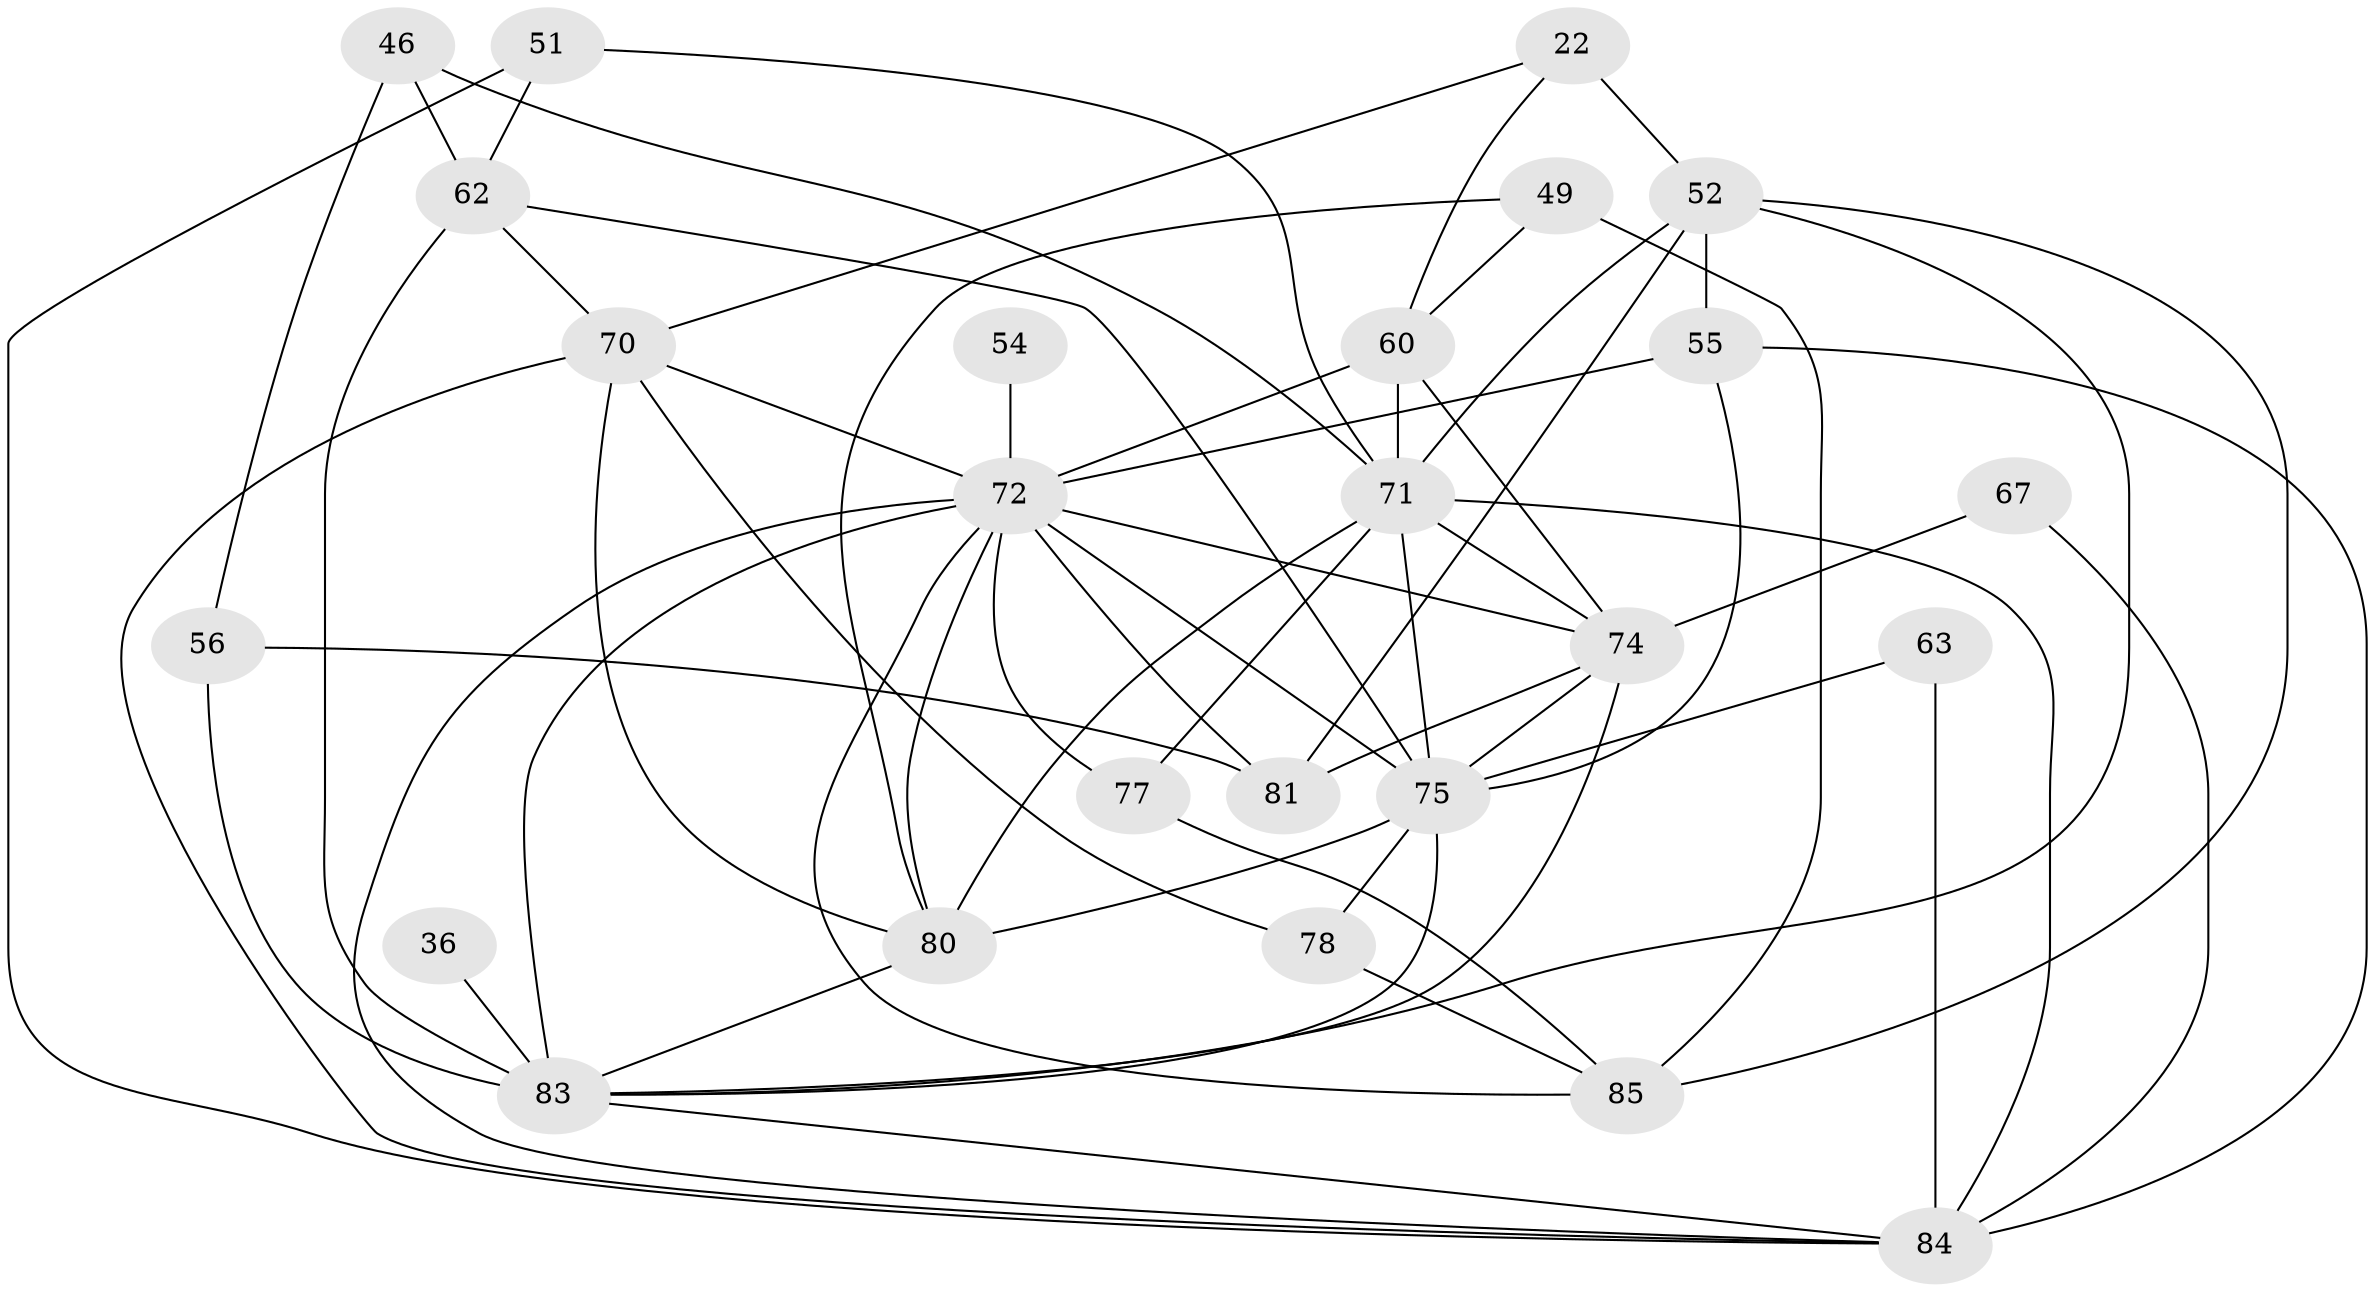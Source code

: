 // original degree distribution, {4: 1.0}
// Generated by graph-tools (version 1.1) at 2025/02/03/04/25 22:02:35]
// undirected, 25 vertices, 61 edges
graph export_dot {
graph [start="1"]
  node [color=gray90,style=filled];
  22;
  36;
  46;
  49;
  51 [super="+44"];
  52 [super="+4+32"];
  54;
  55 [super="+15"];
  56;
  60 [super="+18"];
  62 [super="+48"];
  63 [super="+20"];
  67;
  70 [super="+57"];
  71 [super="+69+40"];
  72 [super="+42+59+66+28"];
  74 [super="+53"];
  75 [super="+73+68"];
  77;
  78;
  80 [super="+45+79"];
  81 [super="+41"];
  83 [super="+33+82+50"];
  84 [super="+37+61+64"];
  85 [super="+1+30"];
  22 -- 52 [weight=2];
  22 -- 70;
  22 -- 60;
  36 -- 83 [weight=4];
  46 -- 56;
  46 -- 62;
  46 -- 71 [weight=2];
  49 -- 85 [weight=2];
  49 -- 60;
  49 -- 80;
  51 -- 62 [weight=2];
  51 -- 84 [weight=2];
  51 -- 71 [weight=2];
  52 -- 81;
  52 -- 83 [weight=2];
  52 -- 71;
  52 -- 85;
  52 -- 55;
  54 -- 72 [weight=4];
  55 -- 84;
  55 -- 75 [weight=2];
  55 -- 72 [weight=2];
  56 -- 81 [weight=2];
  56 -- 83;
  60 -- 72 [weight=3];
  60 -- 71 [weight=2];
  60 -- 74;
  62 -- 70;
  62 -- 75;
  62 -- 83 [weight=3];
  63 -- 75 [weight=3];
  63 -- 84 [weight=3];
  67 -- 84 [weight=3];
  67 -- 74;
  70 -- 72;
  70 -- 80;
  70 -- 84;
  70 -- 78;
  71 -- 84;
  71 -- 80 [weight=2];
  71 -- 75 [weight=4];
  71 -- 77;
  71 -- 74;
  72 -- 81 [weight=2];
  72 -- 83 [weight=4];
  72 -- 75 [weight=4];
  72 -- 84;
  72 -- 74;
  72 -- 77;
  72 -- 80 [weight=2];
  72 -- 85;
  74 -- 81;
  74 -- 83;
  74 -- 75 [weight=2];
  75 -- 78;
  75 -- 80 [weight=5];
  75 -- 83 [weight=2];
  77 -- 85 [weight=2];
  78 -- 85 [weight=2];
  80 -- 83;
  83 -- 84 [weight=2];
}
